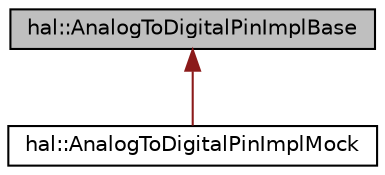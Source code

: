 digraph "hal::AnalogToDigitalPinImplBase"
{
 // INTERACTIVE_SVG=YES
  edge [fontname="Helvetica",fontsize="10",labelfontname="Helvetica",labelfontsize="10"];
  node [fontname="Helvetica",fontsize="10",shape=record];
  Node0 [label="hal::AnalogToDigitalPinImplBase",height=0.2,width=0.4,color="black", fillcolor="grey75", style="filled", fontcolor="black"];
  Node0 -> Node1 [dir="back",color="firebrick4",fontsize="10",style="solid",fontname="Helvetica"];
  Node1 [label="hal::AnalogToDigitalPinImplMock",height=0.2,width=0.4,color="black", fillcolor="white", style="filled",URL="$dc/db7/classhal_1_1_analog_to_digital_pin_impl_mock.html"];
}

